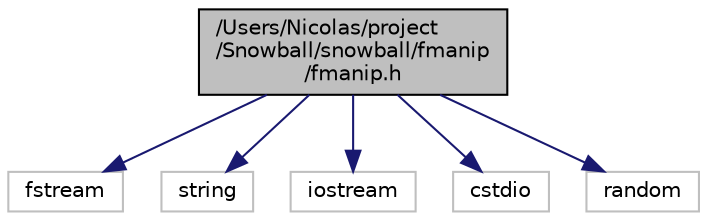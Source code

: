 digraph "/Users/Nicolas/project/Snowball/snowball/fmanip/fmanip.h"
{
  edge [fontname="Helvetica",fontsize="10",labelfontname="Helvetica",labelfontsize="10"];
  node [fontname="Helvetica",fontsize="10",shape=record];
  Node0 [label="/Users/Nicolas/project\l/Snowball/snowball/fmanip\l/fmanip.h",height=0.2,width=0.4,color="black", fillcolor="grey75", style="filled", fontcolor="black"];
  Node0 -> Node1 [color="midnightblue",fontsize="10",style="solid",fontname="Helvetica"];
  Node1 [label="fstream",height=0.2,width=0.4,color="grey75", fillcolor="white", style="filled"];
  Node0 -> Node2 [color="midnightblue",fontsize="10",style="solid",fontname="Helvetica"];
  Node2 [label="string",height=0.2,width=0.4,color="grey75", fillcolor="white", style="filled"];
  Node0 -> Node3 [color="midnightblue",fontsize="10",style="solid",fontname="Helvetica"];
  Node3 [label="iostream",height=0.2,width=0.4,color="grey75", fillcolor="white", style="filled"];
  Node0 -> Node4 [color="midnightblue",fontsize="10",style="solid",fontname="Helvetica"];
  Node4 [label="cstdio",height=0.2,width=0.4,color="grey75", fillcolor="white", style="filled"];
  Node0 -> Node5 [color="midnightblue",fontsize="10",style="solid",fontname="Helvetica"];
  Node5 [label="random",height=0.2,width=0.4,color="grey75", fillcolor="white", style="filled"];
}
